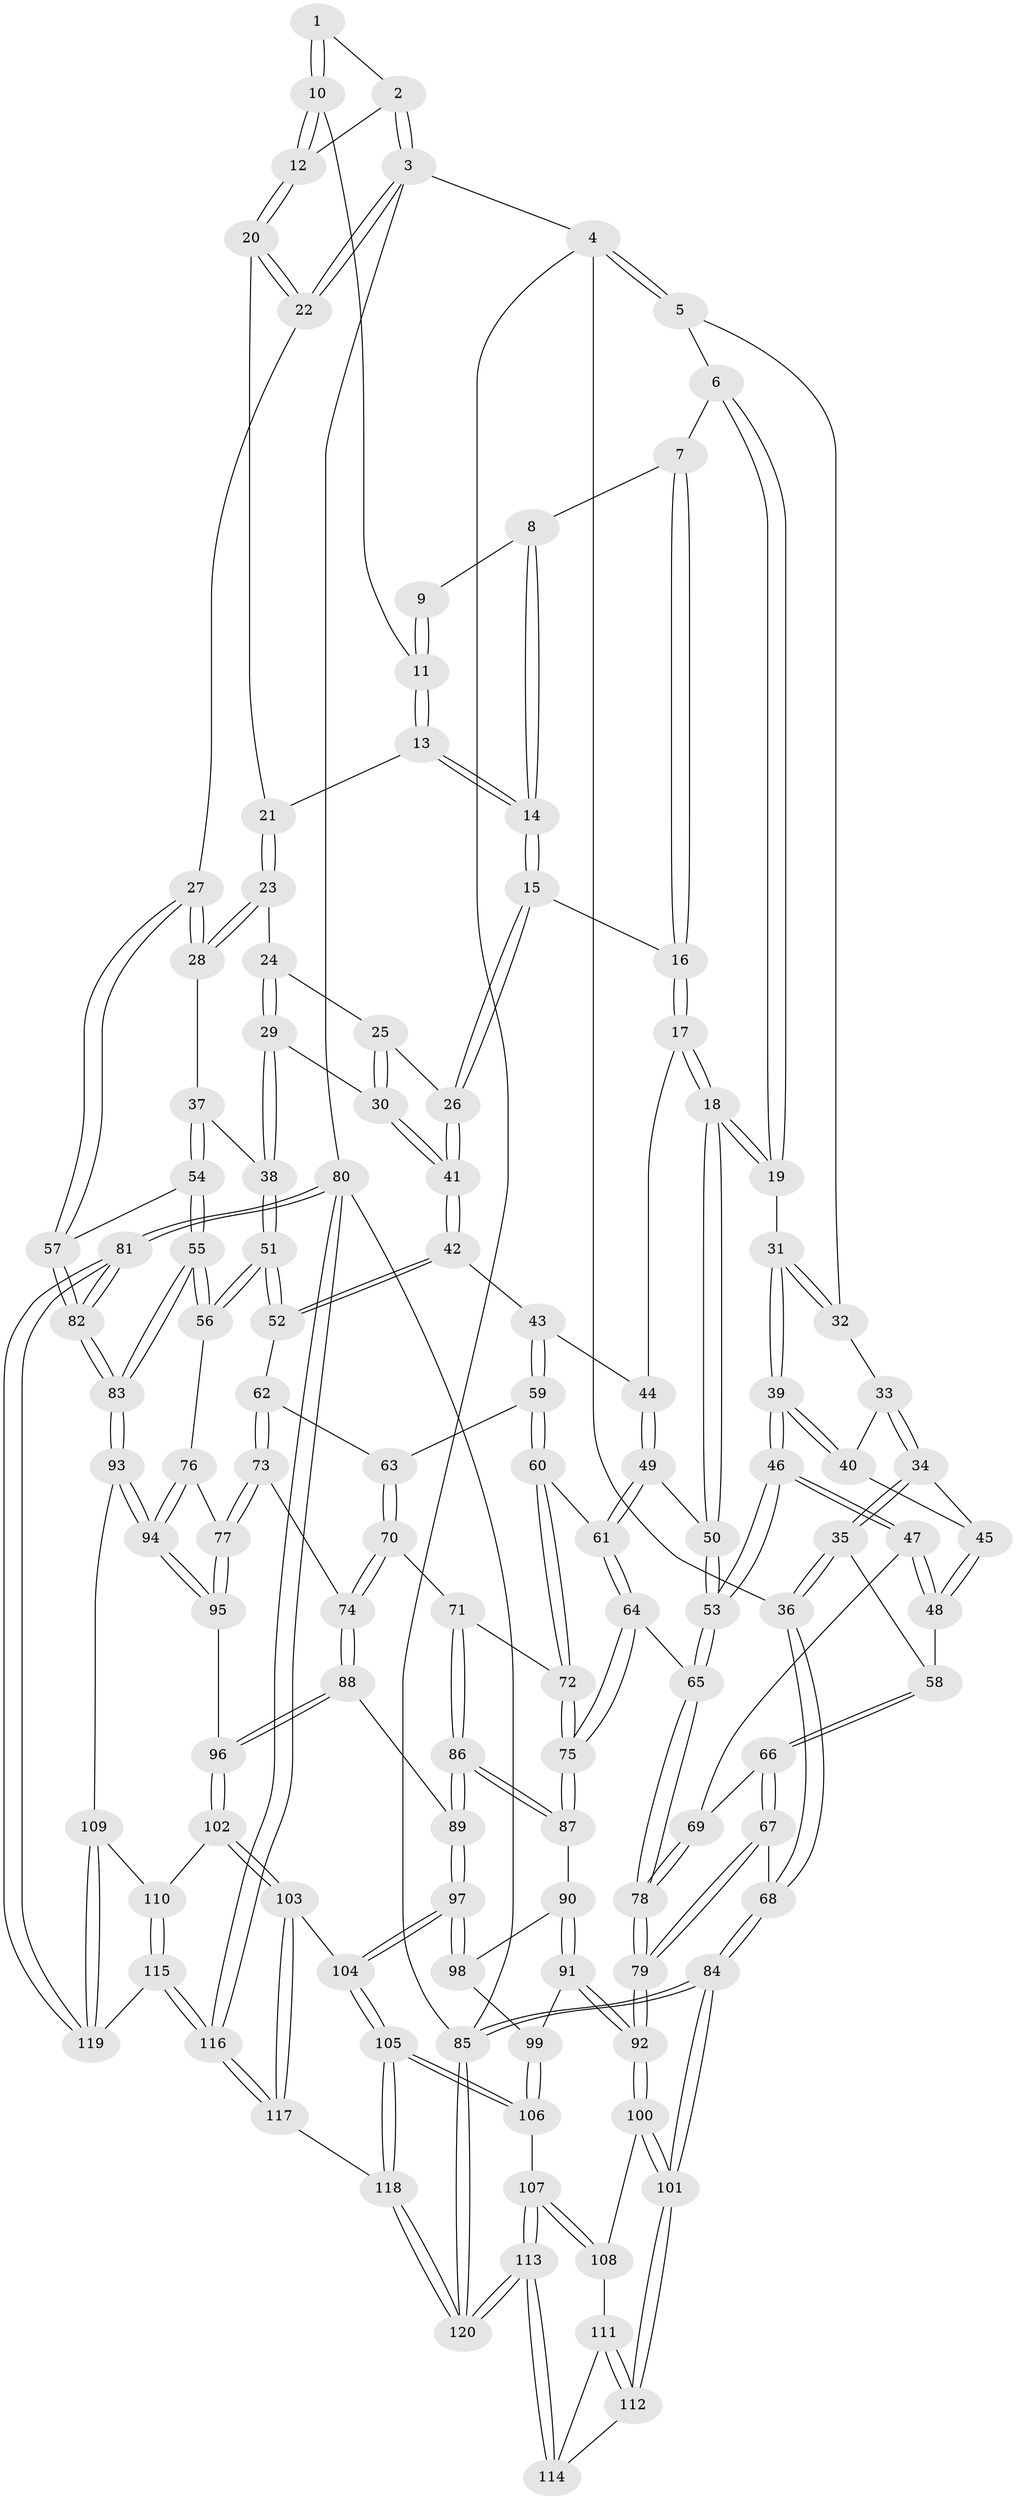 // Generated by graph-tools (version 1.1) at 2025/01/03/09/25 05:01:34]
// undirected, 120 vertices, 297 edges
graph export_dot {
graph [start="1"]
  node [color=gray90,style=filled];
  1 [pos="+0.8629062739816258+0"];
  2 [pos="+0.9086129275568451+0"];
  3 [pos="+1+0"];
  4 [pos="+0+0"];
  5 [pos="+0+0"];
  6 [pos="+0.2593347323537922+0"];
  7 [pos="+0.5708210299041886+0"];
  8 [pos="+0.6058931660655236+0"];
  9 [pos="+0.7379785866085059+0"];
  10 [pos="+0.7904528956577708+0.07460327959617026"];
  11 [pos="+0.7406994079085409+0.1016071897994291"];
  12 [pos="+0.8796205349408206+0.10250234417668572"];
  13 [pos="+0.7287183978464296+0.12089918629361471"];
  14 [pos="+0.6903650709296657+0.1524527177222135"];
  15 [pos="+0.6765447694745963+0.17971455744294543"];
  16 [pos="+0.5214230635651025+0.1267940718502256"];
  17 [pos="+0.43054109299492965+0.1857499498025021"];
  18 [pos="+0.39207881172513925+0.19561585518312752"];
  19 [pos="+0.36060501692212793+0.18524262365857"];
  20 [pos="+0.890078193030038+0.13894691209391982"];
  21 [pos="+0.8900071412134217+0.14113182712341815"];
  22 [pos="+1+0"];
  23 [pos="+0.8938875137384872+0.15780917111196596"];
  24 [pos="+0.8784039723140343+0.1699068125257744"];
  25 [pos="+0.8630718730312019+0.17437345784938527"];
  26 [pos="+0.6825899541059359+0.19618727815555584"];
  27 [pos="+1+0.21540020250417968"];
  28 [pos="+0.9731584472591888+0.21668720938426142"];
  29 [pos="+0.8271865861192652+0.28143641757594945"];
  30 [pos="+0.7497715389019529+0.2704412285553437"];
  31 [pos="+0.30827217292952247+0.20751013615652947"];
  32 [pos="+0.10682456360679148+0.1256945842194532"];
  33 [pos="+0.10174944642623092+0.15319320761632674"];
  34 [pos="+0.02476263182732511+0.2976089213887188"];
  35 [pos="+0+0.3213496671474837"];
  36 [pos="+0+0.3605040844333154"];
  37 [pos="+0.9104002626654746+0.3131171705996065"];
  38 [pos="+0.8559174651700118+0.30747585455010656"];
  39 [pos="+0.2515624724036701+0.29205349372096784"];
  40 [pos="+0.14836192904248338+0.2777426800566898"];
  41 [pos="+0.6913503517456147+0.2703592555282622"];
  42 [pos="+0.6869344982409404+0.28151184153146236"];
  43 [pos="+0.6148240414594964+0.32140057273442246"];
  44 [pos="+0.5570932373803833+0.2894079518155306"];
  45 [pos="+0.14109168381655668+0.28286683935177964"];
  46 [pos="+0.23602557149989445+0.40123872146372924"];
  47 [pos="+0.1448847246677244+0.3868504004375631"];
  48 [pos="+0.12355229078699018+0.37645236183731257"];
  49 [pos="+0.4582366710668574+0.35550610821927736"];
  50 [pos="+0.41145238002516904+0.2806685934656476"];
  51 [pos="+0.7813519016094567+0.4388551362500014"];
  52 [pos="+0.7530974190237308+0.4084332316814036"];
  53 [pos="+0.2892466736243299+0.5089159391037297"];
  54 [pos="+0.936633998841831+0.3852119848371892"];
  55 [pos="+0.8422402785414697+0.5314062592038054"];
  56 [pos="+0.8220092864528834+0.5265341740503711"];
  57 [pos="+1+0.37034057412975996"];
  58 [pos="+0.08758384805640461+0.37213576560814077"];
  59 [pos="+0.5807864979482322+0.3822052714529687"];
  60 [pos="+0.49884286498224467+0.4112063903352055"];
  61 [pos="+0.4816722536257436+0.4081828845573691"];
  62 [pos="+0.6477455154967907+0.43361826701115697"];
  63 [pos="+0.5935933379841755+0.40223895201282306"];
  64 [pos="+0.3440394539163318+0.517968977713019"];
  65 [pos="+0.291419881632694+0.5171948990780998"];
  66 [pos="+0.06758270779815616+0.4745476158646373"];
  67 [pos="+0+0.5561008964793536"];
  68 [pos="+0+0.5476927327465136"];
  69 [pos="+0.10247429043638825+0.47028684334315385"];
  70 [pos="+0.608159274777762+0.5636299608527118"];
  71 [pos="+0.5815713974684851+0.562269327356701"];
  72 [pos="+0.5619692745280287+0.5601596868112408"];
  73 [pos="+0.6689681176307096+0.5818885820302595"];
  74 [pos="+0.662174579950047+0.5830010955331155"];
  75 [pos="+0.4690935806543582+0.5949976325325571"];
  76 [pos="+0.7829262884252817+0.5451070750554589"];
  77 [pos="+0.6950410244782809+0.5820098171605372"];
  78 [pos="+0.27155708838747955+0.5419825570039964"];
  79 [pos="+0.21070501836697453+0.6569773991278828"];
  80 [pos="+1+1"];
  81 [pos="+1+1"];
  82 [pos="+1+0.7526609770164076"];
  83 [pos="+1+0.7244306668358181"];
  84 [pos="+0+0.9621562874115919"];
  85 [pos="+0+1"];
  86 [pos="+0.5346982773549535+0.7169780305286974"];
  87 [pos="+0.46923450708710635+0.6111158342162991"];
  88 [pos="+0.5807850095294018+0.7567829252445084"];
  89 [pos="+0.5589164225099278+0.7650656640555816"];
  90 [pos="+0.42274751461703175+0.6963579624332703"];
  91 [pos="+0.28102974858974084+0.7389640827038897"];
  92 [pos="+0.21839620682866556+0.7185059279459808"];
  93 [pos="+0.8548179923260338+0.8099527221220305"];
  94 [pos="+0.774062351080936+0.7948163424087001"];
  95 [pos="+0.741178802065601+0.7907616187299191"];
  96 [pos="+0.7191596138531926+0.7995784933935104"];
  97 [pos="+0.5397702899154329+0.785704786957156"];
  98 [pos="+0.4753381027097253+0.758581835096459"];
  99 [pos="+0.34994467570012533+0.7931263882280346"];
  100 [pos="+0.19873393322974042+0.7515765176592965"];
  101 [pos="+0+0.9199755390819092"];
  102 [pos="+0.6721713222496929+0.9057119331434192"];
  103 [pos="+0.6626879963713129+0.9132289842456901"];
  104 [pos="+0.5235509935843359+0.8519903836042899"];
  105 [pos="+0.4484094787046758+0.9385126527198285"];
  106 [pos="+0.4277290216409766+0.9109771530887685"];
  107 [pos="+0.22445560380165472+0.84821708703575"];
  108 [pos="+0.20459126521486748+0.7908217186870731"];
  109 [pos="+0.8095202711673832+0.9357840398704078"];
  110 [pos="+0.7275381699747496+0.9269208042492196"];
  111 [pos="+0.1372930264427734+0.9174941134888925"];
  112 [pos="+0+0.9272165368517862"];
  113 [pos="+0.3005525861999841+1"];
  114 [pos="+0.1456252304047763+0.9570051582304202"];
  115 [pos="+0.747777327993151+1"];
  116 [pos="+0.742470218974018+1"];
  117 [pos="+0.6045257615924721+1"];
  118 [pos="+0.40570826100399154+1"];
  119 [pos="+0.811785152915375+0.960552474066476"];
  120 [pos="+0.3295649090696583+1"];
  1 -- 2;
  1 -- 10;
  1 -- 10;
  2 -- 3;
  2 -- 3;
  2 -- 12;
  3 -- 4;
  3 -- 22;
  3 -- 22;
  3 -- 80;
  4 -- 5;
  4 -- 5;
  4 -- 36;
  4 -- 85;
  5 -- 6;
  5 -- 32;
  6 -- 7;
  6 -- 19;
  6 -- 19;
  7 -- 8;
  7 -- 16;
  7 -- 16;
  8 -- 9;
  8 -- 14;
  8 -- 14;
  9 -- 11;
  9 -- 11;
  10 -- 11;
  10 -- 12;
  10 -- 12;
  11 -- 13;
  11 -- 13;
  12 -- 20;
  12 -- 20;
  13 -- 14;
  13 -- 14;
  13 -- 21;
  14 -- 15;
  14 -- 15;
  15 -- 16;
  15 -- 26;
  15 -- 26;
  16 -- 17;
  16 -- 17;
  17 -- 18;
  17 -- 18;
  17 -- 44;
  18 -- 19;
  18 -- 19;
  18 -- 50;
  18 -- 50;
  19 -- 31;
  20 -- 21;
  20 -- 22;
  20 -- 22;
  21 -- 23;
  21 -- 23;
  22 -- 27;
  23 -- 24;
  23 -- 28;
  23 -- 28;
  24 -- 25;
  24 -- 29;
  24 -- 29;
  25 -- 26;
  25 -- 30;
  25 -- 30;
  26 -- 41;
  26 -- 41;
  27 -- 28;
  27 -- 28;
  27 -- 57;
  27 -- 57;
  28 -- 37;
  29 -- 30;
  29 -- 38;
  29 -- 38;
  30 -- 41;
  30 -- 41;
  31 -- 32;
  31 -- 32;
  31 -- 39;
  31 -- 39;
  32 -- 33;
  33 -- 34;
  33 -- 34;
  33 -- 40;
  34 -- 35;
  34 -- 35;
  34 -- 45;
  35 -- 36;
  35 -- 36;
  35 -- 58;
  36 -- 68;
  36 -- 68;
  37 -- 38;
  37 -- 54;
  37 -- 54;
  38 -- 51;
  38 -- 51;
  39 -- 40;
  39 -- 40;
  39 -- 46;
  39 -- 46;
  40 -- 45;
  41 -- 42;
  41 -- 42;
  42 -- 43;
  42 -- 52;
  42 -- 52;
  43 -- 44;
  43 -- 59;
  43 -- 59;
  44 -- 49;
  44 -- 49;
  45 -- 48;
  45 -- 48;
  46 -- 47;
  46 -- 47;
  46 -- 53;
  46 -- 53;
  47 -- 48;
  47 -- 48;
  47 -- 69;
  48 -- 58;
  49 -- 50;
  49 -- 61;
  49 -- 61;
  50 -- 53;
  50 -- 53;
  51 -- 52;
  51 -- 52;
  51 -- 56;
  51 -- 56;
  52 -- 62;
  53 -- 65;
  53 -- 65;
  54 -- 55;
  54 -- 55;
  54 -- 57;
  55 -- 56;
  55 -- 56;
  55 -- 83;
  55 -- 83;
  56 -- 76;
  57 -- 82;
  57 -- 82;
  58 -- 66;
  58 -- 66;
  59 -- 60;
  59 -- 60;
  59 -- 63;
  60 -- 61;
  60 -- 72;
  60 -- 72;
  61 -- 64;
  61 -- 64;
  62 -- 63;
  62 -- 73;
  62 -- 73;
  63 -- 70;
  63 -- 70;
  64 -- 65;
  64 -- 75;
  64 -- 75;
  65 -- 78;
  65 -- 78;
  66 -- 67;
  66 -- 67;
  66 -- 69;
  67 -- 68;
  67 -- 79;
  67 -- 79;
  68 -- 84;
  68 -- 84;
  69 -- 78;
  69 -- 78;
  70 -- 71;
  70 -- 74;
  70 -- 74;
  71 -- 72;
  71 -- 86;
  71 -- 86;
  72 -- 75;
  72 -- 75;
  73 -- 74;
  73 -- 77;
  73 -- 77;
  74 -- 88;
  74 -- 88;
  75 -- 87;
  75 -- 87;
  76 -- 77;
  76 -- 94;
  76 -- 94;
  77 -- 95;
  77 -- 95;
  78 -- 79;
  78 -- 79;
  79 -- 92;
  79 -- 92;
  80 -- 81;
  80 -- 81;
  80 -- 116;
  80 -- 116;
  80 -- 85;
  81 -- 82;
  81 -- 82;
  81 -- 119;
  81 -- 119;
  82 -- 83;
  82 -- 83;
  83 -- 93;
  83 -- 93;
  84 -- 85;
  84 -- 85;
  84 -- 101;
  84 -- 101;
  85 -- 120;
  85 -- 120;
  86 -- 87;
  86 -- 87;
  86 -- 89;
  86 -- 89;
  87 -- 90;
  88 -- 89;
  88 -- 96;
  88 -- 96;
  89 -- 97;
  89 -- 97;
  90 -- 91;
  90 -- 91;
  90 -- 98;
  91 -- 92;
  91 -- 92;
  91 -- 99;
  92 -- 100;
  92 -- 100;
  93 -- 94;
  93 -- 94;
  93 -- 109;
  94 -- 95;
  94 -- 95;
  95 -- 96;
  96 -- 102;
  96 -- 102;
  97 -- 98;
  97 -- 98;
  97 -- 104;
  97 -- 104;
  98 -- 99;
  99 -- 106;
  99 -- 106;
  100 -- 101;
  100 -- 101;
  100 -- 108;
  101 -- 112;
  101 -- 112;
  102 -- 103;
  102 -- 103;
  102 -- 110;
  103 -- 104;
  103 -- 117;
  103 -- 117;
  104 -- 105;
  104 -- 105;
  105 -- 106;
  105 -- 106;
  105 -- 118;
  105 -- 118;
  106 -- 107;
  107 -- 108;
  107 -- 108;
  107 -- 113;
  107 -- 113;
  108 -- 111;
  109 -- 110;
  109 -- 119;
  109 -- 119;
  110 -- 115;
  110 -- 115;
  111 -- 112;
  111 -- 112;
  111 -- 114;
  112 -- 114;
  113 -- 114;
  113 -- 114;
  113 -- 120;
  113 -- 120;
  115 -- 116;
  115 -- 116;
  115 -- 119;
  116 -- 117;
  116 -- 117;
  117 -- 118;
  118 -- 120;
  118 -- 120;
}
